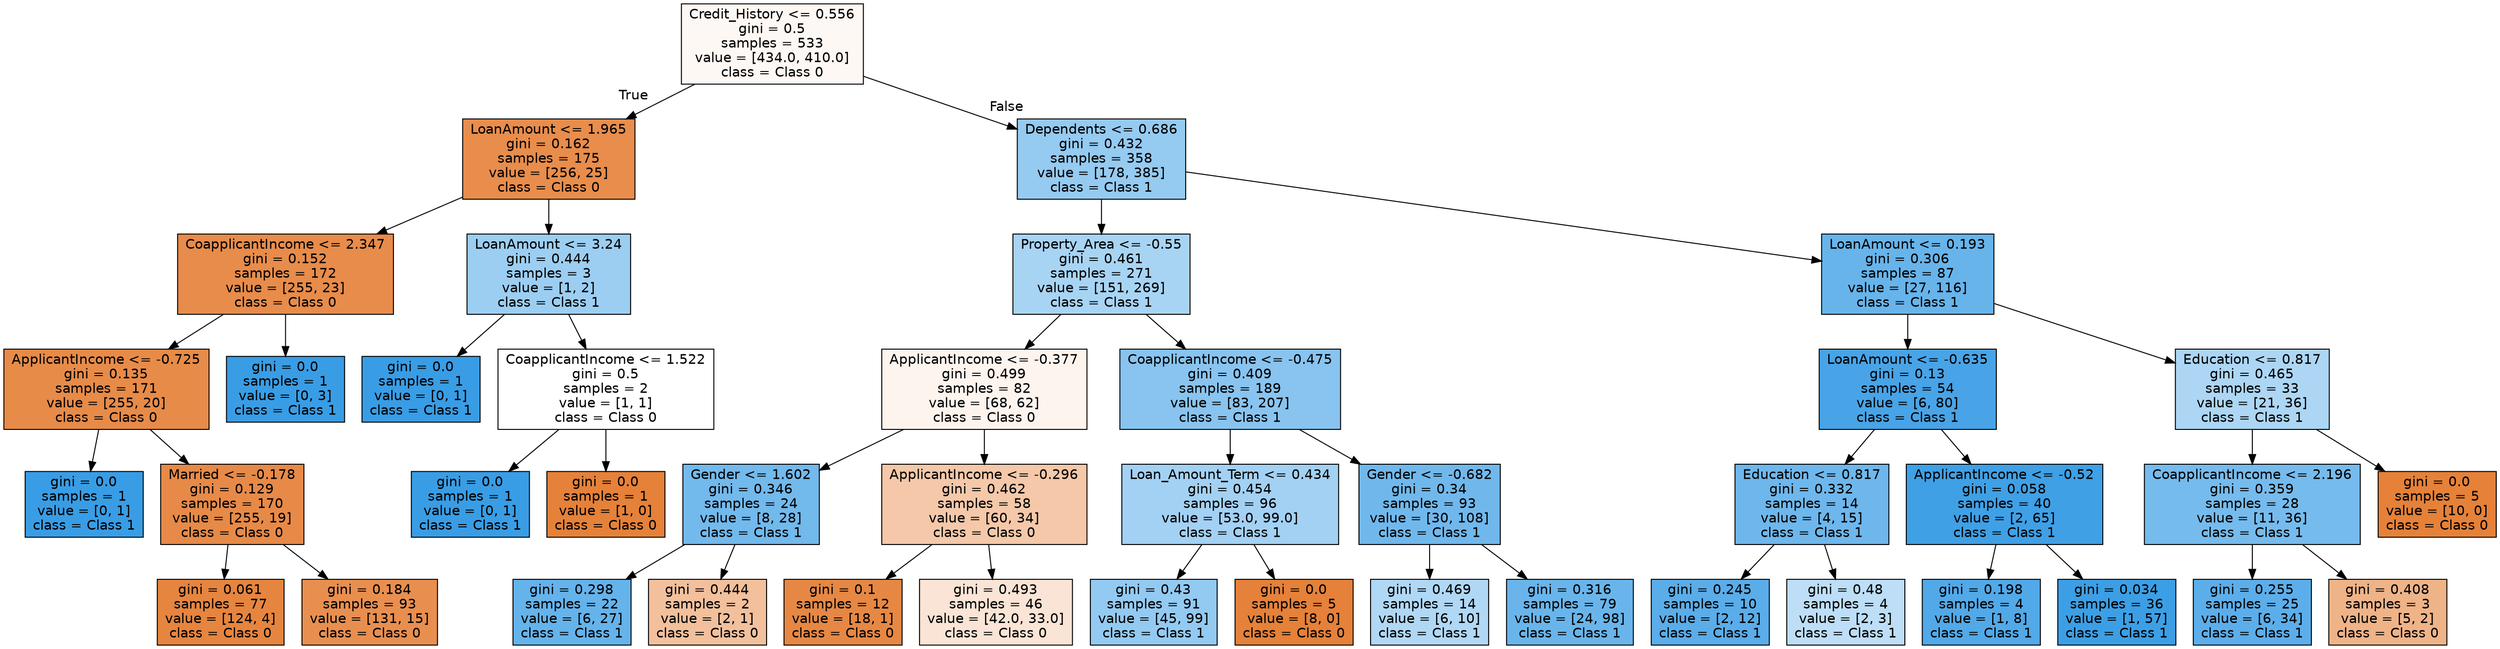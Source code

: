 digraph Tree {
node [shape=box, style="filled", color="black", fontname="helvetica"] ;
edge [fontname="helvetica"] ;
0 [label="Credit_History <= 0.556\ngini = 0.5\nsamples = 533\nvalue = [434.0, 410.0]\nclass = Class 0", fillcolor="#fef8f4"] ;
1 [label="LoanAmount <= 1.965\ngini = 0.162\nsamples = 175\nvalue = [256, 25]\nclass = Class 0", fillcolor="#e88d4c"] ;
0 -> 1 [labeldistance=2.5, labelangle=45, headlabel="True"] ;
2 [label="CoapplicantIncome <= 2.347\ngini = 0.152\nsamples = 172\nvalue = [255, 23]\nclass = Class 0", fillcolor="#e78c4b"] ;
1 -> 2 ;
3 [label="ApplicantIncome <= -0.725\ngini = 0.135\nsamples = 171\nvalue = [255, 20]\nclass = Class 0", fillcolor="#e78b49"] ;
2 -> 3 ;
4 [label="gini = 0.0\nsamples = 1\nvalue = [0, 1]\nclass = Class 1", fillcolor="#399de5"] ;
3 -> 4 ;
5 [label="Married <= -0.178\ngini = 0.129\nsamples = 170\nvalue = [255, 19]\nclass = Class 0", fillcolor="#e78a48"] ;
3 -> 5 ;
6 [label="gini = 0.061\nsamples = 77\nvalue = [124, 4]\nclass = Class 0", fillcolor="#e6853f"] ;
5 -> 6 ;
7 [label="gini = 0.184\nsamples = 93\nvalue = [131, 15]\nclass = Class 0", fillcolor="#e88f50"] ;
5 -> 7 ;
8 [label="gini = 0.0\nsamples = 1\nvalue = [0, 3]\nclass = Class 1", fillcolor="#399de5"] ;
2 -> 8 ;
9 [label="LoanAmount <= 3.24\ngini = 0.444\nsamples = 3\nvalue = [1, 2]\nclass = Class 1", fillcolor="#9ccef2"] ;
1 -> 9 ;
10 [label="gini = 0.0\nsamples = 1\nvalue = [0, 1]\nclass = Class 1", fillcolor="#399de5"] ;
9 -> 10 ;
11 [label="CoapplicantIncome <= 1.522\ngini = 0.5\nsamples = 2\nvalue = [1, 1]\nclass = Class 0", fillcolor="#ffffff"] ;
9 -> 11 ;
12 [label="gini = 0.0\nsamples = 1\nvalue = [0, 1]\nclass = Class 1", fillcolor="#399de5"] ;
11 -> 12 ;
13 [label="gini = 0.0\nsamples = 1\nvalue = [1, 0]\nclass = Class 0", fillcolor="#e58139"] ;
11 -> 13 ;
14 [label="Dependents <= 0.686\ngini = 0.432\nsamples = 358\nvalue = [178, 385]\nclass = Class 1", fillcolor="#95caf1"] ;
0 -> 14 [labeldistance=2.5, labelangle=-45, headlabel="False"] ;
15 [label="Property_Area <= -0.55\ngini = 0.461\nsamples = 271\nvalue = [151, 269]\nclass = Class 1", fillcolor="#a8d4f4"] ;
14 -> 15 ;
16 [label="ApplicantIncome <= -0.377\ngini = 0.499\nsamples = 82\nvalue = [68, 62]\nclass = Class 0", fillcolor="#fdf4ee"] ;
15 -> 16 ;
17 [label="Gender <= 1.602\ngini = 0.346\nsamples = 24\nvalue = [8, 28]\nclass = Class 1", fillcolor="#72b9ec"] ;
16 -> 17 ;
18 [label="gini = 0.298\nsamples = 22\nvalue = [6, 27]\nclass = Class 1", fillcolor="#65b3eb"] ;
17 -> 18 ;
19 [label="gini = 0.444\nsamples = 2\nvalue = [2, 1]\nclass = Class 0", fillcolor="#f2c09c"] ;
17 -> 19 ;
20 [label="ApplicantIncome <= -0.296\ngini = 0.462\nsamples = 58\nvalue = [60, 34]\nclass = Class 0", fillcolor="#f4c8a9"] ;
16 -> 20 ;
21 [label="gini = 0.1\nsamples = 12\nvalue = [18, 1]\nclass = Class 0", fillcolor="#e68844"] ;
20 -> 21 ;
22 [label="gini = 0.493\nsamples = 46\nvalue = [42.0, 33.0]\nclass = Class 0", fillcolor="#f9e4d5"] ;
20 -> 22 ;
23 [label="CoapplicantIncome <= -0.475\ngini = 0.409\nsamples = 189\nvalue = [83, 207]\nclass = Class 1", fillcolor="#88c4ef"] ;
15 -> 23 ;
24 [label="Loan_Amount_Term <= 0.434\ngini = 0.454\nsamples = 96\nvalue = [53.0, 99.0]\nclass = Class 1", fillcolor="#a3d1f3"] ;
23 -> 24 ;
25 [label="gini = 0.43\nsamples = 91\nvalue = [45, 99]\nclass = Class 1", fillcolor="#93caf1"] ;
24 -> 25 ;
26 [label="gini = 0.0\nsamples = 5\nvalue = [8, 0]\nclass = Class 0", fillcolor="#e58139"] ;
24 -> 26 ;
27 [label="Gender <= -0.682\ngini = 0.34\nsamples = 93\nvalue = [30, 108]\nclass = Class 1", fillcolor="#70b8ec"] ;
23 -> 27 ;
28 [label="gini = 0.469\nsamples = 14\nvalue = [6, 10]\nclass = Class 1", fillcolor="#b0d8f5"] ;
27 -> 28 ;
29 [label="gini = 0.316\nsamples = 79\nvalue = [24, 98]\nclass = Class 1", fillcolor="#69b5eb"] ;
27 -> 29 ;
30 [label="LoanAmount <= 0.193\ngini = 0.306\nsamples = 87\nvalue = [27, 116]\nclass = Class 1", fillcolor="#67b4eb"] ;
14 -> 30 ;
31 [label="LoanAmount <= -0.635\ngini = 0.13\nsamples = 54\nvalue = [6, 80]\nclass = Class 1", fillcolor="#48a4e7"] ;
30 -> 31 ;
32 [label="Education <= 0.817\ngini = 0.332\nsamples = 14\nvalue = [4, 15]\nclass = Class 1", fillcolor="#6eb7ec"] ;
31 -> 32 ;
33 [label="gini = 0.245\nsamples = 10\nvalue = [2, 12]\nclass = Class 1", fillcolor="#5aade9"] ;
32 -> 33 ;
34 [label="gini = 0.48\nsamples = 4\nvalue = [2, 3]\nclass = Class 1", fillcolor="#bddef6"] ;
32 -> 34 ;
35 [label="ApplicantIncome <= -0.52\ngini = 0.058\nsamples = 40\nvalue = [2, 65]\nclass = Class 1", fillcolor="#3fa0e6"] ;
31 -> 35 ;
36 [label="gini = 0.198\nsamples = 4\nvalue = [1, 8]\nclass = Class 1", fillcolor="#52a9e8"] ;
35 -> 36 ;
37 [label="gini = 0.034\nsamples = 36\nvalue = [1, 57]\nclass = Class 1", fillcolor="#3c9fe5"] ;
35 -> 37 ;
38 [label="Education <= 0.817\ngini = 0.465\nsamples = 33\nvalue = [21, 36]\nclass = Class 1", fillcolor="#acd6f4"] ;
30 -> 38 ;
39 [label="CoapplicantIncome <= 2.196\ngini = 0.359\nsamples = 28\nvalue = [11, 36]\nclass = Class 1", fillcolor="#76bbed"] ;
38 -> 39 ;
40 [label="gini = 0.255\nsamples = 25\nvalue = [6, 34]\nclass = Class 1", fillcolor="#5caeea"] ;
39 -> 40 ;
41 [label="gini = 0.408\nsamples = 3\nvalue = [5, 2]\nclass = Class 0", fillcolor="#efb388"] ;
39 -> 41 ;
42 [label="gini = 0.0\nsamples = 5\nvalue = [10, 0]\nclass = Class 0", fillcolor="#e58139"] ;
38 -> 42 ;
}
